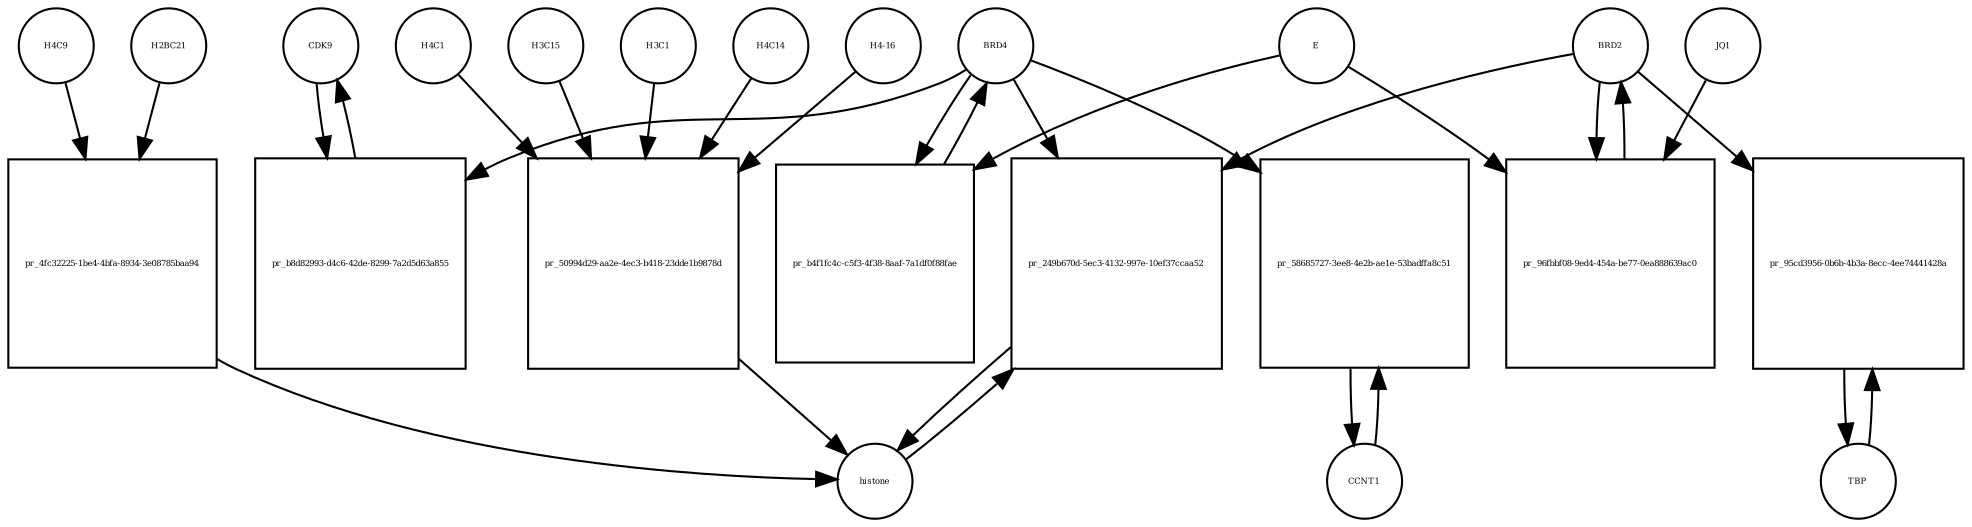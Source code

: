 strict digraph  {
CDK9 [annotation="", bipartite=0, cls=macromolecule, fontsize=4, label=CDK9, shape=circle];
"pr_b8d82993-d4c6-42de-8299-7a2d5d63a855" [annotation="", bipartite=1, cls=process, fontsize=4, label="pr_b8d82993-d4c6-42de-8299-7a2d5d63a855", shape=square];
BRD4 [annotation="", bipartite=0, cls=macromolecule, fontsize=4, label=BRD4, shape=circle];
CCNT1 [annotation="", bipartite=0, cls=macromolecule, fontsize=4, label=CCNT1, shape=circle];
"pr_58685727-3ee8-4e2b-ae1e-53badffa8c51" [annotation="", bipartite=1, cls=process, fontsize=4, label="pr_58685727-3ee8-4e2b-ae1e-53badffa8c51", shape=square];
histone [annotation="", bipartite=0, cls=complex, fontsize=4, label=histone, shape=circle];
"pr_249b670d-5ec3-4132-997e-10ef37ccaa52" [annotation="", bipartite=1, cls=process, fontsize=4, label="pr_249b670d-5ec3-4132-997e-10ef37ccaa52", shape=square];
BRD2 [annotation="", bipartite=0, cls=macromolecule, fontsize=4, label=BRD2, shape=circle];
"pr_b4f1fc4c-c5f3-4f38-8aaf-7a1df0f88fae" [annotation="", bipartite=1, cls=process, fontsize=4, label="pr_b4f1fc4c-c5f3-4f38-8aaf-7a1df0f88fae", shape=square];
E [annotation=urn_miriam_ncbiprotein_BCD58755, bipartite=0, cls=macromolecule, fontsize=4, label=E, shape=circle];
H4C14 [annotation="", bipartite=0, cls=macromolecule, fontsize=4, label=H4C14, shape=circle];
"pr_50994d29-aa2e-4ec3-b418-23dde1b9878d" [annotation="", bipartite=1, cls=process, fontsize=4, label="pr_50994d29-aa2e-4ec3-b418-23dde1b9878d", shape=square];
"H4-16" [annotation="", bipartite=0, cls=macromolecule, fontsize=4, label="H4-16", shape=circle];
H4C1 [annotation="", bipartite=0, cls=macromolecule, fontsize=4, label=H4C1, shape=circle];
H3C15 [annotation="", bipartite=0, cls=macromolecule, fontsize=4, label=H3C15, shape=circle];
H3C1 [annotation="", bipartite=0, cls=macromolecule, fontsize=4, label=H3C1, shape=circle];
"pr_96fbbf08-9ed4-454a-be77-0ea888639ac0" [annotation="", bipartite=1, cls=process, fontsize=4, label="pr_96fbbf08-9ed4-454a-be77-0ea888639ac0", shape=square];
JQ1 [annotation="", bipartite=0, cls=macromolecule, fontsize=4, label=JQ1, shape=circle];
TBP [annotation="", bipartite=0, cls=macromolecule, fontsize=4, label=TBP, shape=circle];
"pr_95cd3956-0b6b-4b3a-8ecc-4ee74441428a" [annotation="", bipartite=1, cls=process, fontsize=4, label="pr_95cd3956-0b6b-4b3a-8ecc-4ee74441428a", shape=square];
H4C9 [annotation="", bipartite=0, cls=macromolecule, fontsize=4, label=H4C9, shape=circle];
"pr_4fc32225-1be4-4bfa-8934-3e08785baa94" [annotation="", bipartite=1, cls=process, fontsize=4, label="pr_4fc32225-1be4-4bfa-8934-3e08785baa94", shape=square];
H2BC21 [annotation="", bipartite=0, cls=macromolecule, fontsize=4, label=H2BC21, shape=circle];
CDK9 -> "pr_b8d82993-d4c6-42de-8299-7a2d5d63a855"  [annotation="", interaction_type=consumption];
"pr_b8d82993-d4c6-42de-8299-7a2d5d63a855" -> CDK9  [annotation="", interaction_type=production];
BRD4 -> "pr_b8d82993-d4c6-42de-8299-7a2d5d63a855"  [annotation=urn_miriam_taxonomy_10090, interaction_type=catalysis];
BRD4 -> "pr_58685727-3ee8-4e2b-ae1e-53badffa8c51"  [annotation="", interaction_type=catalysis];
BRD4 -> "pr_249b670d-5ec3-4132-997e-10ef37ccaa52"  [annotation="urn_miriam_doi_10.1038%2Fnsmb.3228.|urn_miriam_doi_10.1016%2Fj.molcel.2008.01.018", interaction_type=catalysis];
BRD4 -> "pr_b4f1fc4c-c5f3-4f38-8aaf-7a1df0f88fae"  [annotation="", interaction_type=consumption];
CCNT1 -> "pr_58685727-3ee8-4e2b-ae1e-53badffa8c51"  [annotation="", interaction_type=consumption];
"pr_58685727-3ee8-4e2b-ae1e-53badffa8c51" -> CCNT1  [annotation="", interaction_type=production];
histone -> "pr_249b670d-5ec3-4132-997e-10ef37ccaa52"  [annotation="", interaction_type=consumption];
"pr_249b670d-5ec3-4132-997e-10ef37ccaa52" -> histone  [annotation="", interaction_type=production];
BRD2 -> "pr_249b670d-5ec3-4132-997e-10ef37ccaa52"  [annotation="urn_miriam_doi_10.1038%2Fnsmb.3228.|urn_miriam_doi_10.1016%2Fj.molcel.2008.01.018", interaction_type=catalysis];
BRD2 -> "pr_96fbbf08-9ed4-454a-be77-0ea888639ac0"  [annotation="", interaction_type=consumption];
BRD2 -> "pr_95cd3956-0b6b-4b3a-8ecc-4ee74441428a"  [annotation="urn_miriam_doi_10.1007%2Fs11010-006-9223-6", interaction_type=catalysis];
"pr_b4f1fc4c-c5f3-4f38-8aaf-7a1df0f88fae" -> BRD4  [annotation="", interaction_type=production];
E -> "pr_b4f1fc4c-c5f3-4f38-8aaf-7a1df0f88fae"  [annotation="urn_miriam_doi_10.1038%2Fs41586-020-2286-9", interaction_type=inhibition];
E -> "pr_96fbbf08-9ed4-454a-be77-0ea888639ac0"  [annotation="urn_miriam_doi_10.1038%2Fs41586-020-2286-9|urn_miriam_doi_10.1080%2F15592294.2018.1469891", interaction_type=inhibition];
H4C14 -> "pr_50994d29-aa2e-4ec3-b418-23dde1b9878d"  [annotation="", interaction_type=consumption];
"pr_50994d29-aa2e-4ec3-b418-23dde1b9878d" -> histone  [annotation="", interaction_type=production];
"H4-16" -> "pr_50994d29-aa2e-4ec3-b418-23dde1b9878d"  [annotation="", interaction_type=consumption];
H4C1 -> "pr_50994d29-aa2e-4ec3-b418-23dde1b9878d"  [annotation="", interaction_type=consumption];
H3C15 -> "pr_50994d29-aa2e-4ec3-b418-23dde1b9878d"  [annotation="", interaction_type=consumption];
H3C1 -> "pr_50994d29-aa2e-4ec3-b418-23dde1b9878d"  [annotation="", interaction_type=consumption];
"pr_96fbbf08-9ed4-454a-be77-0ea888639ac0" -> BRD2  [annotation="", interaction_type=production];
JQ1 -> "pr_96fbbf08-9ed4-454a-be77-0ea888639ac0"  [annotation="urn_miriam_doi_10.1038%2Fs41586-020-2286-9|urn_miriam_doi_10.1080%2F15592294.2018.1469891", interaction_type=inhibition];
TBP -> "pr_95cd3956-0b6b-4b3a-8ecc-4ee74441428a"  [annotation="", interaction_type=consumption];
"pr_95cd3956-0b6b-4b3a-8ecc-4ee74441428a" -> TBP  [annotation="", interaction_type=production];
H4C9 -> "pr_4fc32225-1be4-4bfa-8934-3e08785baa94"  [annotation="", interaction_type=consumption];
"pr_4fc32225-1be4-4bfa-8934-3e08785baa94" -> histone  [annotation="", interaction_type=production];
H2BC21 -> "pr_4fc32225-1be4-4bfa-8934-3e08785baa94"  [annotation="", interaction_type=consumption];
}

